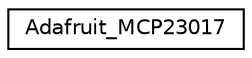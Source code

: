 digraph "Graphical Class Hierarchy"
{
  edge [fontname="Helvetica",fontsize="10",labelfontname="Helvetica",labelfontsize="10"];
  node [fontname="Helvetica",fontsize="10",shape=record];
  rankdir="LR";
  Node0 [label="Adafruit_MCP23017",height=0.2,width=0.4,color="black", fillcolor="white", style="filled",URL="$class_adafruit___m_c_p23017.html"];
}
